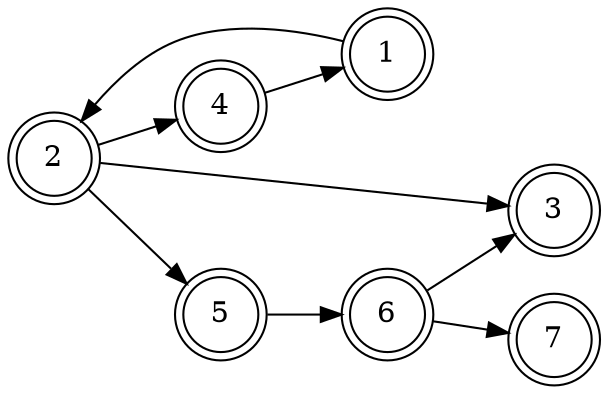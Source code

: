 digraph finite_state_machine {
	rankdir=LR size="8,5"
	node [shape=doublecircle]
	6 -> 7
	1 -> 2
	2 -> 3
	6 -> 3
	5 -> 6
	2 -> 5
	2 -> 4
	4 -> 1
}
